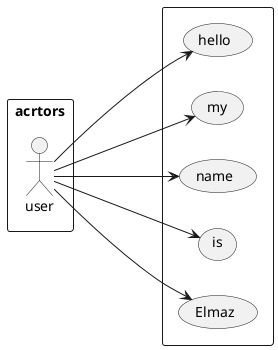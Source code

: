 @startuml

left to right direction

rectangle acrtors{
:user:
}

rectangle  {
(hello) as first
(my) as second
(name) as three
(is) as four
 (Elmaz) as five
 }

user ---> first
 user ---> second
 user ---> three
 user ---> four
 user ---> five

 @enduml



